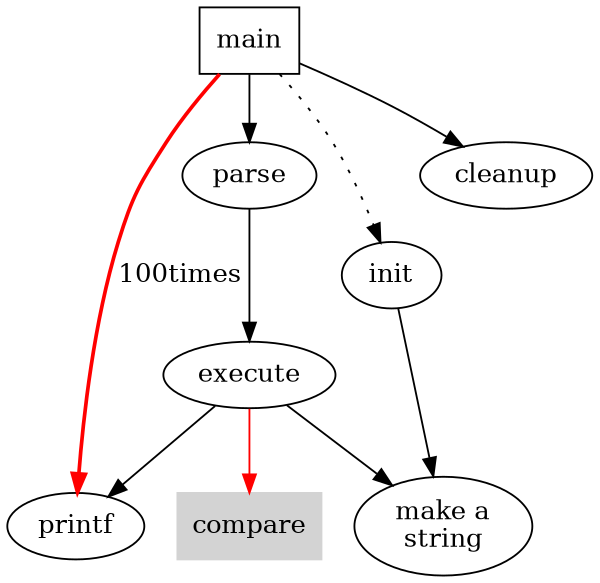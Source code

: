 /* dot -T png test2.gv -o a.png */
/* 有向图 */
digraph g
{
    // size 4inch * 4 inch
    size = "4,4";
    main [shape = box];

    // edge weight
    main->parse[weight=8]
    parse->execute;

    main->init[style=dotted];
    main->cleanup;

    // two edges
    execute->{make_string;printf}
    init->make_string;

    edge[color=red];
    main->printf[style=bold,label="100times"];

    make_string[label="make a\nstring"];

    node[shape=box,style=filled,color=lightgrey];
    execute->compare;
}